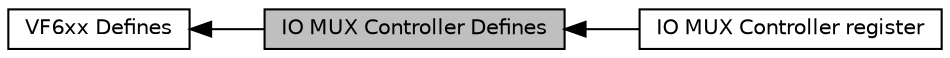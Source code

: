 digraph "IO MUX Controller Defines"
{
  edge [fontname="Helvetica",fontsize="10",labelfontname="Helvetica",labelfontsize="10"];
  node [fontname="Helvetica",fontsize="10",shape=record];
  rankdir=LR;
  Node0 [label="IO MUX Controller Defines",height=0.2,width=0.4,color="black", fillcolor="grey75", style="filled", fontcolor="black"];
  Node1 [label="VF6xx Defines",height=0.2,width=0.4,color="black", fillcolor="white", style="filled",URL="$group__VF6xx__defines.html",tooltip="Defined Constants and Types for the VF6xx series. "];
  Node2 [label="IO MUX Controller register",height=0.2,width=0.4,color="black", fillcolor="white", style="filled",URL="$group__iomuxc__reg.html"];
  Node1->Node0 [shape=plaintext, dir="back", style="solid"];
  Node0->Node2 [shape=plaintext, dir="back", style="solid"];
}
